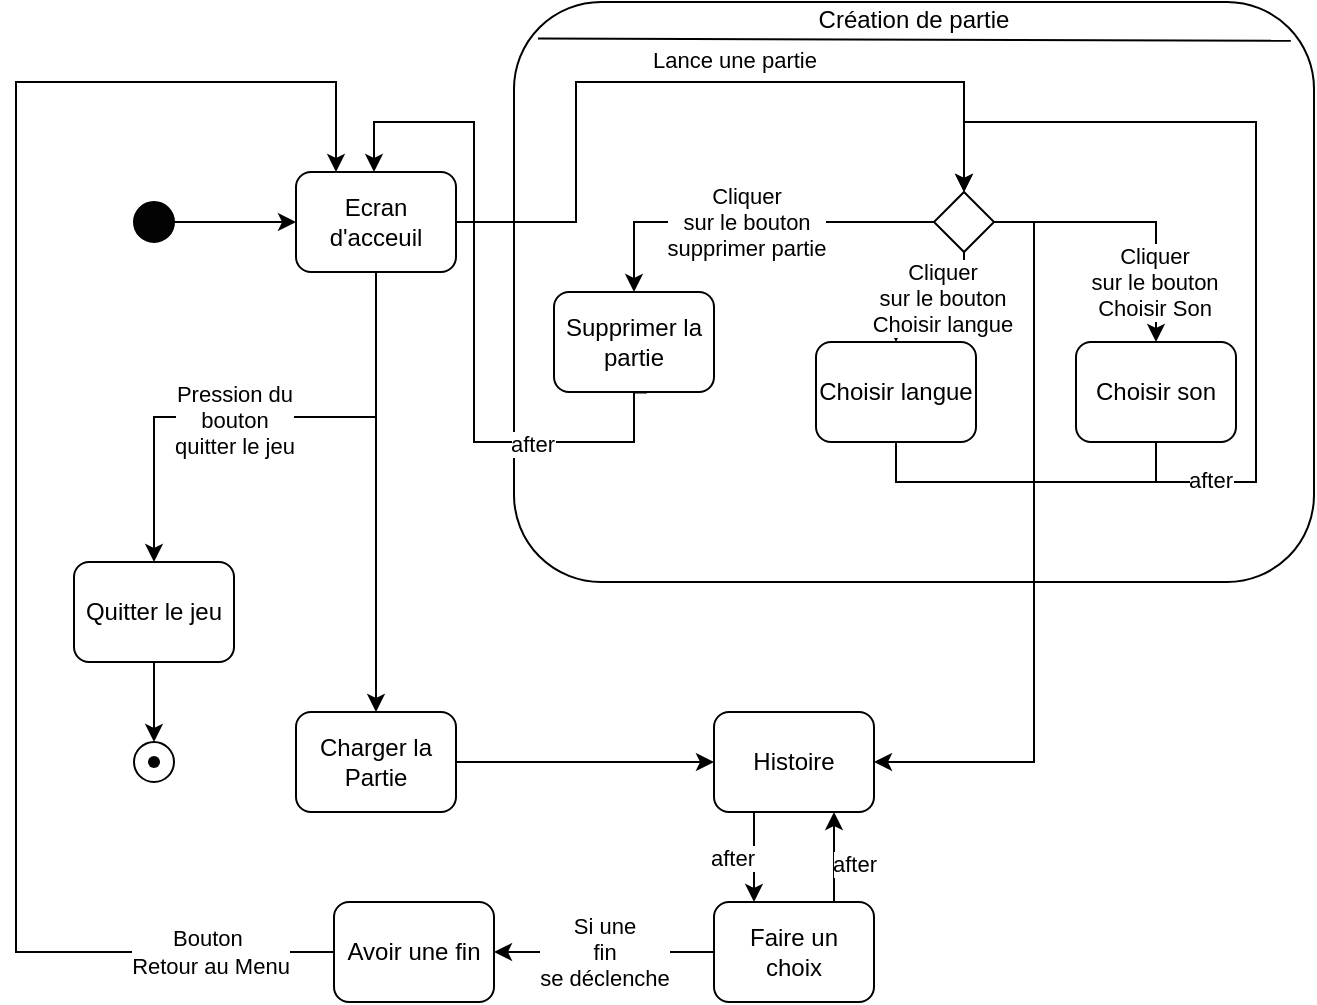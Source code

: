 <mxfile version="25.0.3">
  <diagram name="Page-1" id="ExcxkRnIOKwyGdUvSVoM">
    <mxGraphModel grid="1" page="1" gridSize="10" guides="1" tooltips="1" connect="1" arrows="1" fold="1" pageScale="1" pageWidth="827" pageHeight="1169" math="0" shadow="0">
      <root>
        <mxCell id="0" />
        <mxCell id="1" parent="0" />
        <mxCell id="pSskA6j4CRrlM_ucHRhW-1" value="Création de partie&lt;br&gt;&lt;div&gt;&lt;br&gt;&lt;/div&gt;&lt;div&gt;&lt;br&gt;&lt;/div&gt;&lt;div&gt;&lt;br&gt;&lt;/div&gt;&lt;div&gt;&lt;br&gt;&lt;/div&gt;&lt;div&gt;&lt;br&gt;&lt;/div&gt;&lt;div&gt;&lt;br&gt;&lt;/div&gt;&lt;div&gt;&lt;br&gt;&lt;/div&gt;&lt;div&gt;&lt;br&gt;&lt;/div&gt;&lt;div&gt;&lt;br&gt;&lt;/div&gt;&lt;div&gt;&lt;br&gt;&lt;/div&gt;&lt;div&gt;&lt;br&gt;&lt;/div&gt;&lt;div&gt;&lt;br&gt;&lt;/div&gt;&lt;div&gt;&lt;br&gt;&lt;/div&gt;&lt;div&gt;&lt;br&gt;&lt;/div&gt;&lt;div&gt;&lt;br&gt;&lt;/div&gt;&lt;div&gt;&lt;br&gt;&lt;/div&gt;&lt;div&gt;&lt;br&gt;&lt;/div&gt;&lt;div&gt;&lt;br&gt;&lt;/div&gt;&lt;div&gt;&lt;br&gt;&lt;/div&gt;" style="rounded=1;whiteSpace=wrap;html=1;" vertex="1" parent="1">
          <mxGeometry x="270" y="230" width="400" height="290" as="geometry" />
        </mxCell>
        <mxCell id="pSskA6j4CRrlM_ucHRhW-3" value="" style="ellipse;whiteSpace=wrap;html=1;aspect=fixed;" vertex="1" parent="1">
          <mxGeometry x="80" y="600" width="20" height="20" as="geometry" />
        </mxCell>
        <mxCell id="pSskA6j4CRrlM_ucHRhW-4" value="" style="shape=waypoint;sketch=0;fillStyle=solid;size=6;pointerEvents=1;points=[];fillColor=none;resizable=0;rotatable=0;perimeter=centerPerimeter;snapToPoint=1;" vertex="1" parent="1">
          <mxGeometry x="80" y="600" width="20" height="20" as="geometry" />
        </mxCell>
        <mxCell id="pSskA6j4CRrlM_ucHRhW-39" style="edgeStyle=orthogonalEdgeStyle;rounded=0;orthogonalLoop=1;jettySize=auto;html=1;exitX=0.5;exitY=1;exitDx=0;exitDy=0;" edge="1" parent="1" source="pSskA6j4CRrlM_ucHRhW-5" target="pSskA6j4CRrlM_ucHRhW-37">
          <mxGeometry relative="1" as="geometry" />
        </mxCell>
        <mxCell id="pSskA6j4CRrlM_ucHRhW-40" style="edgeStyle=orthogonalEdgeStyle;rounded=0;orthogonalLoop=1;jettySize=auto;html=1;exitX=0.5;exitY=1;exitDx=0;exitDy=0;" edge="1" parent="1" source="pSskA6j4CRrlM_ucHRhW-5" target="pSskA6j4CRrlM_ucHRhW-10">
          <mxGeometry relative="1" as="geometry" />
        </mxCell>
        <mxCell id="pSskA6j4CRrlM_ucHRhW-41" value="Pression du&lt;br&gt;bouton&lt;br&gt;quitter le jeu" style="edgeLabel;html=1;align=center;verticalAlign=middle;resizable=0;points=[];" connectable="0" vertex="1" parent="pSskA6j4CRrlM_ucHRhW-40">
          <mxGeometry x="-0.123" y="1" relative="1" as="geometry">
            <mxPoint x="-31" as="offset" />
          </mxGeometry>
        </mxCell>
        <mxCell id="pSskA6j4CRrlM_ucHRhW-5" value="Ecran&lt;br&gt;d&#39;acceuil" style="rounded=1;whiteSpace=wrap;html=1;" vertex="1" parent="1">
          <mxGeometry x="161" y="315" width="80" height="50" as="geometry" />
        </mxCell>
        <mxCell id="pSskA6j4CRrlM_ucHRhW-7" value="" style="ellipse;whiteSpace=wrap;html=1;aspect=fixed;fillColor=#030303;" vertex="1" parent="1">
          <mxGeometry x="80" y="330" width="20" height="20" as="geometry" />
        </mxCell>
        <mxCell id="pSskA6j4CRrlM_ucHRhW-8" value="" style="endArrow=classic;html=1;rounded=0;exitX=1;exitY=0.5;exitDx=0;exitDy=0;entryX=0;entryY=0.5;entryDx=0;entryDy=0;" edge="1" parent="1" source="pSskA6j4CRrlM_ucHRhW-7" target="pSskA6j4CRrlM_ucHRhW-5">
          <mxGeometry width="50" height="50" relative="1" as="geometry">
            <mxPoint x="460" y="480" as="sourcePoint" />
            <mxPoint x="60" y="340" as="targetPoint" />
          </mxGeometry>
        </mxCell>
        <mxCell id="pSskA6j4CRrlM_ucHRhW-10" value="Quitter le jeu" style="rounded=1;whiteSpace=wrap;html=1;" vertex="1" parent="1">
          <mxGeometry x="50" y="510" width="80" height="50" as="geometry" />
        </mxCell>
        <mxCell id="pSskA6j4CRrlM_ucHRhW-12" value="" style="endArrow=classic;html=1;rounded=0;exitX=0.5;exitY=1;exitDx=0;exitDy=0;entryX=0.5;entryY=0;entryDx=0;entryDy=0;" edge="1" parent="1" source="pSskA6j4CRrlM_ucHRhW-10" target="pSskA6j4CRrlM_ucHRhW-3">
          <mxGeometry width="50" height="50" relative="1" as="geometry">
            <mxPoint x="461" y="480" as="sourcePoint" />
            <mxPoint x="121" y="640" as="targetPoint" />
            <Array as="points" />
          </mxGeometry>
        </mxCell>
        <mxCell id="pSskA6j4CRrlM_ucHRhW-25" style="edgeStyle=orthogonalEdgeStyle;rounded=0;orthogonalLoop=1;jettySize=auto;html=1;exitX=0.5;exitY=1;exitDx=0;exitDy=0;" edge="1" parent="1" source="pSskA6j4CRrlM_ucHRhW-14" target="pSskA6j4CRrlM_ucHRhW-24">
          <mxGeometry relative="1" as="geometry" />
        </mxCell>
        <mxCell id="pSskA6j4CRrlM_ucHRhW-34" value="Cliquer&lt;br&gt;sur le bouton&lt;br&gt;Choisir langue" style="edgeLabel;html=1;align=center;verticalAlign=middle;resizable=0;points=[];" connectable="0" vertex="1" parent="pSskA6j4CRrlM_ucHRhW-25">
          <mxGeometry x="-0.136" relative="1" as="geometry">
            <mxPoint as="offset" />
          </mxGeometry>
        </mxCell>
        <mxCell id="pSskA6j4CRrlM_ucHRhW-33" style="edgeStyle=orthogonalEdgeStyle;rounded=0;orthogonalLoop=1;jettySize=auto;html=1;exitX=1;exitY=0.5;exitDx=0;exitDy=0;" edge="1" parent="1" source="pSskA6j4CRrlM_ucHRhW-14" target="pSskA6j4CRrlM_ucHRhW-26">
          <mxGeometry relative="1" as="geometry" />
        </mxCell>
        <mxCell id="pSskA6j4CRrlM_ucHRhW-35" value="Cliquer&lt;br&gt;sur le bouton&lt;br&gt;Choisir Son" style="edgeLabel;html=1;align=center;verticalAlign=middle;resizable=0;points=[];" connectable="0" vertex="1" parent="pSskA6j4CRrlM_ucHRhW-33">
          <mxGeometry x="0.58" y="1" relative="1" as="geometry">
            <mxPoint x="-2" y="-1" as="offset" />
          </mxGeometry>
        </mxCell>
        <mxCell id="pSskA6j4CRrlM_ucHRhW-42" style="edgeStyle=orthogonalEdgeStyle;rounded=0;orthogonalLoop=1;jettySize=auto;html=1;exitX=0;exitY=0.5;exitDx=0;exitDy=0;" edge="1" parent="1" source="pSskA6j4CRrlM_ucHRhW-14" target="pSskA6j4CRrlM_ucHRhW-16">
          <mxGeometry relative="1" as="geometry" />
        </mxCell>
        <mxCell id="pSskA6j4CRrlM_ucHRhW-43" value="Cliquer&lt;br&gt;sur le bouton&lt;br&gt;supprimer partie" style="edgeLabel;html=1;align=center;verticalAlign=middle;resizable=0;points=[];" connectable="0" vertex="1" parent="pSskA6j4CRrlM_ucHRhW-42">
          <mxGeometry x="0.21" y="1" relative="1" as="geometry">
            <mxPoint x="18" y="-1" as="offset" />
          </mxGeometry>
        </mxCell>
        <mxCell id="pSskA6j4CRrlM_ucHRhW-44" style="edgeStyle=orthogonalEdgeStyle;rounded=0;orthogonalLoop=1;jettySize=auto;html=1;exitX=1;exitY=0.5;exitDx=0;exitDy=0;" edge="1" parent="1" source="pSskA6j4CRrlM_ucHRhW-14">
          <mxGeometry relative="1" as="geometry">
            <mxPoint x="450" y="610" as="targetPoint" />
            <Array as="points">
              <mxPoint x="530" y="340" />
              <mxPoint x="530" y="610" />
            </Array>
          </mxGeometry>
        </mxCell>
        <mxCell id="pSskA6j4CRrlM_ucHRhW-14" value="" style="rhombus;whiteSpace=wrap;html=1;" vertex="1" parent="1">
          <mxGeometry x="480" y="325" width="30" height="30" as="geometry" />
        </mxCell>
        <mxCell id="pSskA6j4CRrlM_ucHRhW-31" style="edgeStyle=orthogonalEdgeStyle;rounded=0;orthogonalLoop=1;jettySize=auto;html=1;exitX=0.581;exitY=1.006;exitDx=0;exitDy=0;entryX=0.5;entryY=0;entryDx=0;entryDy=0;exitPerimeter=0;" edge="1" parent="1" source="pSskA6j4CRrlM_ucHRhW-16">
          <mxGeometry relative="1" as="geometry">
            <mxPoint x="289" y="400" as="sourcePoint" />
            <mxPoint x="200" y="315" as="targetPoint" />
            <Array as="points">
              <mxPoint x="330" y="425" />
              <mxPoint x="330" y="450" />
              <mxPoint x="250" y="450" />
              <mxPoint x="250" y="290" />
              <mxPoint x="200" y="290" />
            </Array>
          </mxGeometry>
        </mxCell>
        <mxCell id="pSskA6j4CRrlM_ucHRhW-32" value="after" style="edgeLabel;html=1;align=center;verticalAlign=middle;resizable=0;points=[];" connectable="0" vertex="1" parent="pSskA6j4CRrlM_ucHRhW-31">
          <mxGeometry x="-0.565" y="-1" relative="1" as="geometry">
            <mxPoint x="-7" y="2" as="offset" />
          </mxGeometry>
        </mxCell>
        <mxCell id="pSskA6j4CRrlM_ucHRhW-16" value="Supprimer la partie" style="rounded=1;whiteSpace=wrap;html=1;" vertex="1" parent="1">
          <mxGeometry x="290" y="375" width="80" height="50" as="geometry" />
        </mxCell>
        <mxCell id="pSskA6j4CRrlM_ucHRhW-19" value="" style="endArrow=classic;html=1;rounded=0;entryX=0.5;entryY=0;entryDx=0;entryDy=0;exitX=1;exitY=0.5;exitDx=0;exitDy=0;" edge="1" parent="1" source="pSskA6j4CRrlM_ucHRhW-5" target="pSskA6j4CRrlM_ucHRhW-14">
          <mxGeometry width="50" height="50" relative="1" as="geometry">
            <mxPoint x="241" y="345" as="sourcePoint" />
            <mxPoint x="291" y="295" as="targetPoint" />
            <Array as="points">
              <mxPoint x="301" y="340" />
              <mxPoint x="301" y="270" />
              <mxPoint x="495" y="270" />
            </Array>
          </mxGeometry>
        </mxCell>
        <mxCell id="pSskA6j4CRrlM_ucHRhW-20" value="Lance une partie" style="edgeLabel;html=1;align=center;verticalAlign=middle;resizable=0;points=[];" connectable="0" vertex="1" parent="pSskA6j4CRrlM_ucHRhW-19">
          <mxGeometry x="-0.469" y="-1" relative="1" as="geometry">
            <mxPoint x="78" y="-41" as="offset" />
          </mxGeometry>
        </mxCell>
        <mxCell id="pSskA6j4CRrlM_ucHRhW-27" style="edgeStyle=orthogonalEdgeStyle;rounded=0;orthogonalLoop=1;jettySize=auto;html=1;exitX=0.5;exitY=1;exitDx=0;exitDy=0;entryX=0.5;entryY=0;entryDx=0;entryDy=0;" edge="1" parent="1" source="pSskA6j4CRrlM_ucHRhW-24" target="pSskA6j4CRrlM_ucHRhW-14">
          <mxGeometry relative="1" as="geometry">
            <mxPoint x="461" y="310" as="targetPoint" />
            <Array as="points">
              <mxPoint x="461" y="470" />
              <mxPoint x="641" y="470" />
              <mxPoint x="641" y="290" />
              <mxPoint x="495" y="290" />
            </Array>
          </mxGeometry>
        </mxCell>
        <mxCell id="pSskA6j4CRrlM_ucHRhW-30" value="after" style="edgeLabel;html=1;align=center;verticalAlign=middle;resizable=0;points=[];" connectable="0" vertex="1" parent="pSskA6j4CRrlM_ucHRhW-27">
          <mxGeometry x="-0.659" y="3" relative="1" as="geometry">
            <mxPoint x="81" y="2" as="offset" />
          </mxGeometry>
        </mxCell>
        <mxCell id="pSskA6j4CRrlM_ucHRhW-24" value="Choisir langue" style="rounded=1;whiteSpace=wrap;html=1;" vertex="1" parent="1">
          <mxGeometry x="421" y="400" width="80" height="50" as="geometry" />
        </mxCell>
        <mxCell id="pSskA6j4CRrlM_ucHRhW-26" value="Choisir son" style="rounded=1;whiteSpace=wrap;html=1;" vertex="1" parent="1">
          <mxGeometry x="551" y="400" width="80" height="50" as="geometry" />
        </mxCell>
        <mxCell id="pSskA6j4CRrlM_ucHRhW-28" style="edgeStyle=orthogonalEdgeStyle;rounded=0;orthogonalLoop=1;jettySize=auto;html=1;exitX=0.5;exitY=1;exitDx=0;exitDy=0;" edge="1" parent="1" source="pSskA6j4CRrlM_ucHRhW-26" target="pSskA6j4CRrlM_ucHRhW-26">
          <mxGeometry relative="1" as="geometry" />
        </mxCell>
        <mxCell id="pSskA6j4CRrlM_ucHRhW-29" value="" style="endArrow=none;html=1;rounded=0;exitX=0.5;exitY=1;exitDx=0;exitDy=0;" edge="1" parent="1" source="pSskA6j4CRrlM_ucHRhW-26">
          <mxGeometry width="50" height="50" relative="1" as="geometry">
            <mxPoint x="461" y="480" as="sourcePoint" />
            <mxPoint x="591" y="470" as="targetPoint" />
          </mxGeometry>
        </mxCell>
        <mxCell id="pSskA6j4CRrlM_ucHRhW-36" value="" style="endArrow=none;html=1;rounded=0;exitX=0.03;exitY=0.063;exitDx=0;exitDy=0;exitPerimeter=0;entryX=0.971;entryY=0.067;entryDx=0;entryDy=0;entryPerimeter=0;" edge="1" parent="1" source="pSskA6j4CRrlM_ucHRhW-1" target="pSskA6j4CRrlM_ucHRhW-1">
          <mxGeometry width="50" height="50" relative="1" as="geometry">
            <mxPoint x="470" y="360" as="sourcePoint" />
            <mxPoint x="520" y="310" as="targetPoint" />
          </mxGeometry>
        </mxCell>
        <mxCell id="pSskA6j4CRrlM_ucHRhW-46" style="edgeStyle=orthogonalEdgeStyle;rounded=0;orthogonalLoop=1;jettySize=auto;html=1;exitX=1;exitY=0.5;exitDx=0;exitDy=0;entryX=0;entryY=0.5;entryDx=0;entryDy=0;" edge="1" parent="1" source="pSskA6j4CRrlM_ucHRhW-37" target="pSskA6j4CRrlM_ucHRhW-45">
          <mxGeometry relative="1" as="geometry" />
        </mxCell>
        <mxCell id="pSskA6j4CRrlM_ucHRhW-37" value="Charger la Partie" style="rounded=1;whiteSpace=wrap;html=1;" vertex="1" parent="1">
          <mxGeometry x="161" y="585" width="80" height="50" as="geometry" />
        </mxCell>
        <mxCell id="pSskA6j4CRrlM_ucHRhW-49" style="edgeStyle=orthogonalEdgeStyle;rounded=0;orthogonalLoop=1;jettySize=auto;html=1;exitX=0.25;exitY=1;exitDx=0;exitDy=0;entryX=0.25;entryY=0;entryDx=0;entryDy=0;" edge="1" parent="1" source="pSskA6j4CRrlM_ucHRhW-45" target="pSskA6j4CRrlM_ucHRhW-47">
          <mxGeometry relative="1" as="geometry" />
        </mxCell>
        <mxCell id="pSskA6j4CRrlM_ucHRhW-51" value="after" style="edgeLabel;html=1;align=center;verticalAlign=middle;resizable=0;points=[];" connectable="0" vertex="1" parent="pSskA6j4CRrlM_ucHRhW-49">
          <mxGeometry x="0.01" y="-1" relative="1" as="geometry">
            <mxPoint x="-10" as="offset" />
          </mxGeometry>
        </mxCell>
        <mxCell id="pSskA6j4CRrlM_ucHRhW-45" value="Histoire" style="rounded=1;whiteSpace=wrap;html=1;" vertex="1" parent="1">
          <mxGeometry x="370" y="585" width="80" height="50" as="geometry" />
        </mxCell>
        <mxCell id="pSskA6j4CRrlM_ucHRhW-50" style="edgeStyle=orthogonalEdgeStyle;rounded=0;orthogonalLoop=1;jettySize=auto;html=1;exitX=0.75;exitY=0;exitDx=0;exitDy=0;entryX=0.75;entryY=1;entryDx=0;entryDy=0;" edge="1" parent="1" source="pSskA6j4CRrlM_ucHRhW-47" target="pSskA6j4CRrlM_ucHRhW-45">
          <mxGeometry relative="1" as="geometry" />
        </mxCell>
        <mxCell id="pSskA6j4CRrlM_ucHRhW-52" value="after" style="edgeLabel;html=1;align=center;verticalAlign=middle;resizable=0;points=[];" connectable="0" vertex="1" parent="pSskA6j4CRrlM_ucHRhW-50">
          <mxGeometry x="0.143" y="2" relative="1" as="geometry">
            <mxPoint x="12" y="6" as="offset" />
          </mxGeometry>
        </mxCell>
        <mxCell id="pSskA6j4CRrlM_ucHRhW-54" style="edgeStyle=orthogonalEdgeStyle;rounded=0;orthogonalLoop=1;jettySize=auto;html=1;exitX=0;exitY=0.5;exitDx=0;exitDy=0;entryX=1;entryY=0.5;entryDx=0;entryDy=0;" edge="1" parent="1" source="pSskA6j4CRrlM_ucHRhW-47" target="pSskA6j4CRrlM_ucHRhW-53">
          <mxGeometry relative="1" as="geometry" />
        </mxCell>
        <mxCell id="pSskA6j4CRrlM_ucHRhW-55" value="Si une&lt;br&gt;fin&lt;br&gt;se déclenche" style="edgeLabel;html=1;align=center;verticalAlign=middle;resizable=0;points=[];" connectable="0" vertex="1" parent="pSskA6j4CRrlM_ucHRhW-54">
          <mxGeometry x="0.125" relative="1" as="geometry">
            <mxPoint x="7" as="offset" />
          </mxGeometry>
        </mxCell>
        <mxCell id="pSskA6j4CRrlM_ucHRhW-47" value="Faire un &lt;br&gt;choix" style="rounded=1;whiteSpace=wrap;html=1;" vertex="1" parent="1">
          <mxGeometry x="370" y="680" width="80" height="50" as="geometry" />
        </mxCell>
        <mxCell id="pSskA6j4CRrlM_ucHRhW-56" style="edgeStyle=orthogonalEdgeStyle;rounded=0;orthogonalLoop=1;jettySize=auto;html=1;exitX=0;exitY=0.5;exitDx=0;exitDy=0;entryX=0.25;entryY=0;entryDx=0;entryDy=0;" edge="1" parent="1" source="pSskA6j4CRrlM_ucHRhW-53" target="pSskA6j4CRrlM_ucHRhW-5">
          <mxGeometry relative="1" as="geometry">
            <mxPoint x="20" y="270" as="targetPoint" />
            <Array as="points">
              <mxPoint x="21" y="705" />
              <mxPoint x="21" y="270" />
              <mxPoint x="181" y="270" />
            </Array>
          </mxGeometry>
        </mxCell>
        <mxCell id="pSskA6j4CRrlM_ucHRhW-57" value="Bouton&amp;nbsp;&lt;br&gt;Retour au Menu" style="edgeLabel;html=1;align=center;verticalAlign=middle;resizable=0;points=[];" connectable="0" vertex="1" parent="pSskA6j4CRrlM_ucHRhW-56">
          <mxGeometry x="-0.843" relative="1" as="geometry">
            <mxPoint as="offset" />
          </mxGeometry>
        </mxCell>
        <mxCell id="pSskA6j4CRrlM_ucHRhW-53" value="Avoir une fin" style="rounded=1;whiteSpace=wrap;html=1;" vertex="1" parent="1">
          <mxGeometry x="180" y="680" width="80" height="50" as="geometry" />
        </mxCell>
      </root>
    </mxGraphModel>
  </diagram>
</mxfile>
